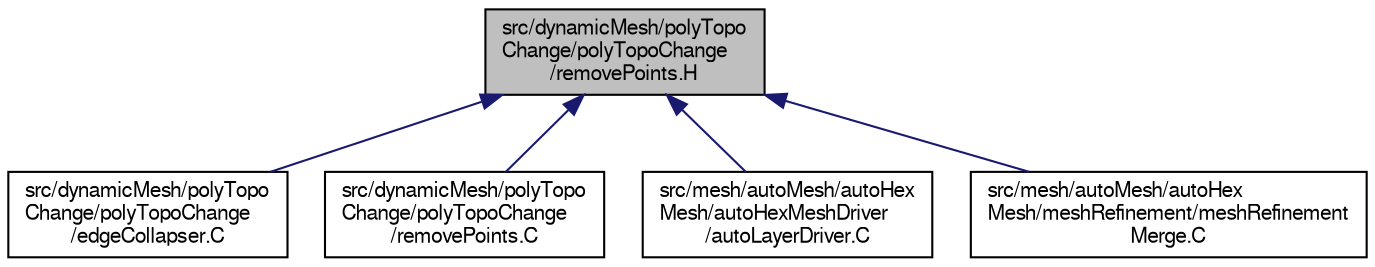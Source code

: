 digraph "src/dynamicMesh/polyTopoChange/polyTopoChange/removePoints.H"
{
  bgcolor="transparent";
  edge [fontname="FreeSans",fontsize="10",labelfontname="FreeSans",labelfontsize="10"];
  node [fontname="FreeSans",fontsize="10",shape=record];
  Node1 [label="src/dynamicMesh/polyTopo\lChange/polyTopoChange\l/removePoints.H",height=0.2,width=0.4,color="black", fillcolor="grey75", style="filled" fontcolor="black"];
  Node1 -> Node2 [dir="back",color="midnightblue",fontsize="10",style="solid",fontname="FreeSans"];
  Node2 [label="src/dynamicMesh/polyTopo\lChange/polyTopoChange\l/edgeCollapser.C",height=0.2,width=0.4,color="black",URL="$a04468.html"];
  Node1 -> Node3 [dir="back",color="midnightblue",fontsize="10",style="solid",fontname="FreeSans"];
  Node3 [label="src/dynamicMesh/polyTopo\lChange/polyTopoChange\l/removePoints.C",height=0.2,width=0.4,color="black",URL="$a04500.html"];
  Node1 -> Node4 [dir="back",color="midnightblue",fontsize="10",style="solid",fontname="FreeSans"];
  Node4 [label="src/mesh/autoMesh/autoHex\lMesh/autoHexMeshDriver\l/autoLayerDriver.C",height=0.2,width=0.4,color="black",URL="$a06573.html",tooltip="All to do with adding cell layers. "];
  Node1 -> Node5 [dir="back",color="midnightblue",fontsize="10",style="solid",fontname="FreeSans"];
  Node5 [label="src/mesh/autoMesh/autoHex\lMesh/meshRefinement/meshRefinement\lMerge.C",height=0.2,width=0.4,color="black",URL="$a06604.html"];
}
